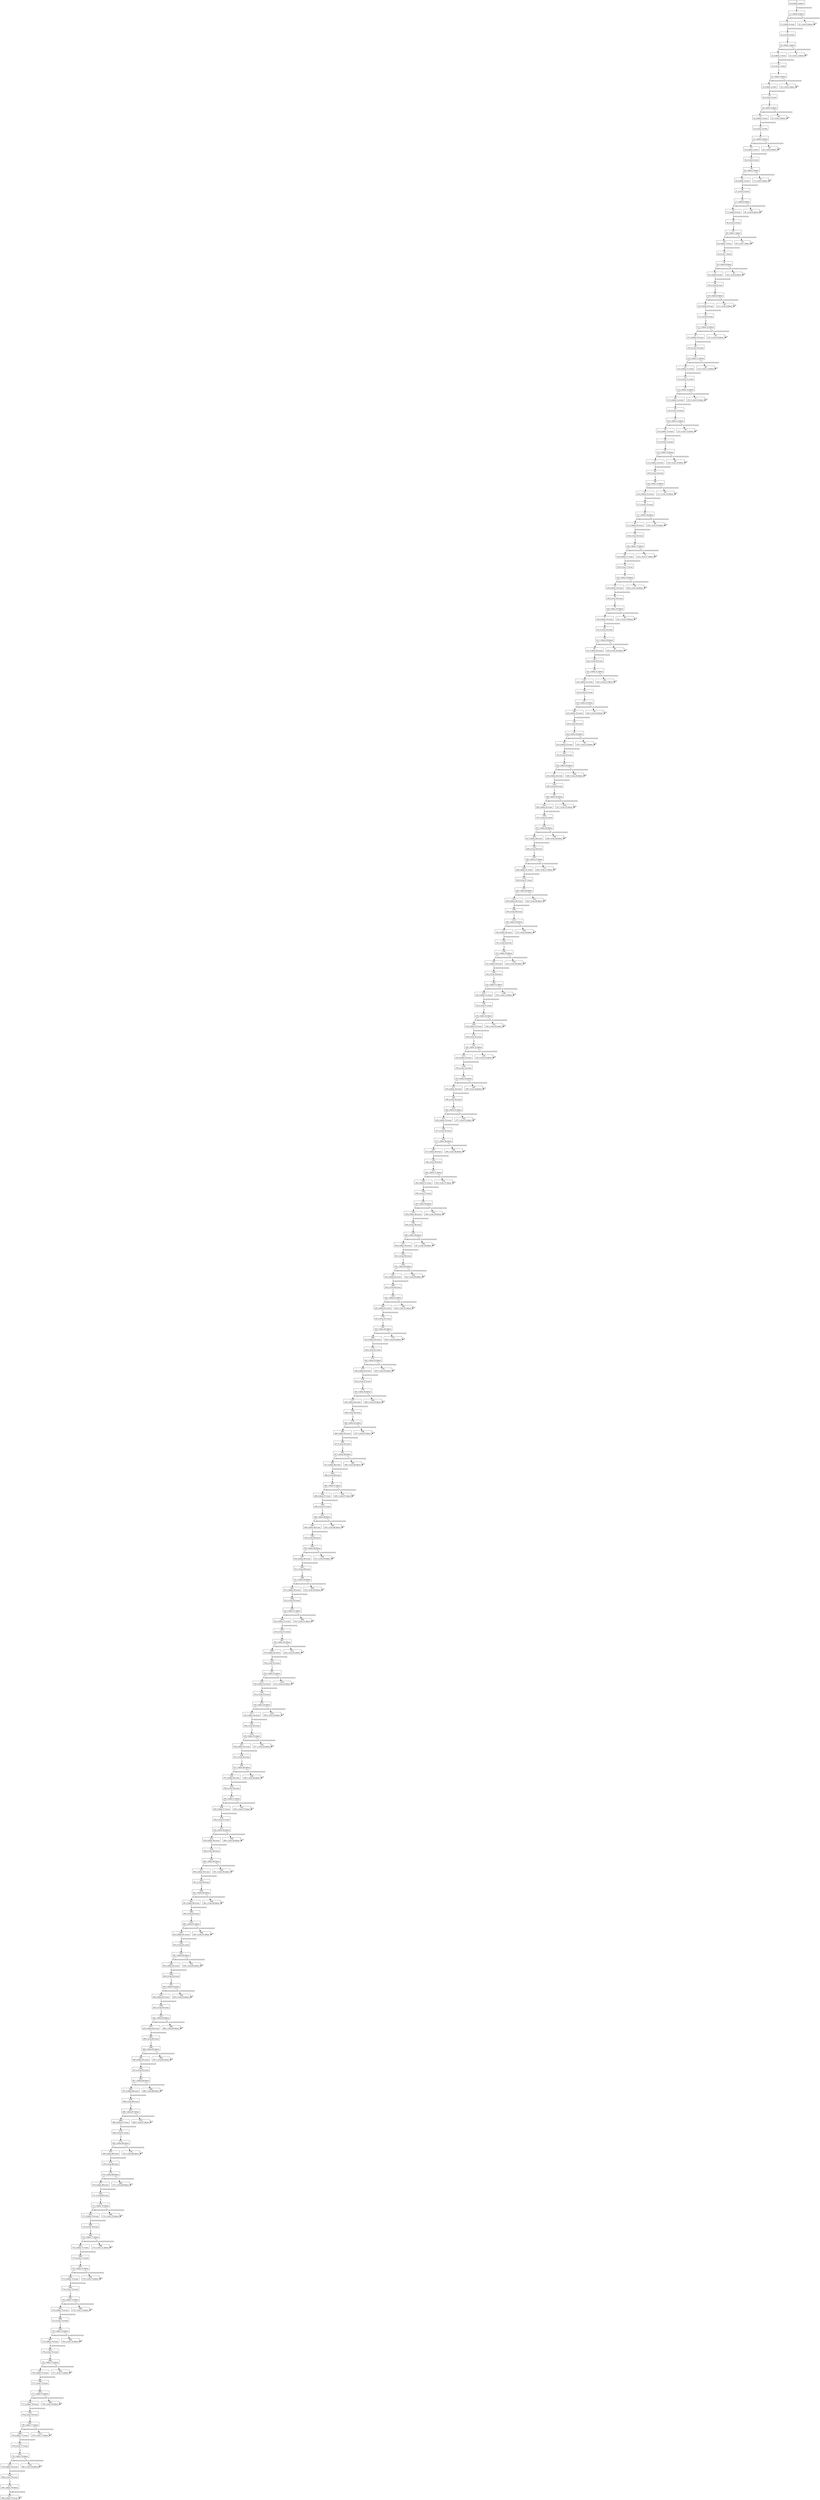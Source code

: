 digraph R {
node [shape=box];
0 -> 1 [ label="0.0333333333333" ];
1 -> 2 [ label="0.0833333333333" ];
1 -> 4 [ label="0.0333333333333" ];
2 -> 6 [ label="0.0333333333333" ];
3 -> 5 [ label="0.0833333333333" ];
3 -> 8 [ label="0.0333333333333" ];
4 -> 4 [ label="1" ];
5 -> 10 [ label="0.0333333333333" ];
6 -> 3 [ label="1" ];
7 -> 9 [ label="0.0833333333333" ];
7 -> 12 [ label="0.0333333333333" ];
8 -> 8 [ label="1" ];
9 -> 14 [ label="0.0333333333333" ];
10 -> 7 [ label="1" ];
11 -> 13 [ label="0.0833333333333" ];
11 -> 16 [ label="0.0333333333333" ];
12 -> 12 [ label="1" ];
13 -> 18 [ label="0.0333333333333" ];
14 -> 11 [ label="1" ];
15 -> 17 [ label="0.0833333333333" ];
15 -> 20 [ label="0.0333333333333" ];
16 -> 16 [ label="1" ];
17 -> 22 [ label="0.0333333333333" ];
18 -> 15 [ label="1" ];
19 -> 21 [ label="0.0833333333333" ];
19 -> 24 [ label="0.0333333333333" ];
20 -> 20 [ label="1" ];
21 -> 26 [ label="0.0333333333333" ];
22 -> 19 [ label="1" ];
23 -> 25 [ label="0.0833333333333" ];
23 -> 28 [ label="0.0333333333333" ];
24 -> 24 [ label="1" ];
25 -> 30 [ label="0.0333333333333" ];
26 -> 23 [ label="1" ];
27 -> 29 [ label="0.0833333333333" ];
27 -> 32 [ label="0.0333333333333" ];
28 -> 28 [ label="1" ];
29 -> 34 [ label="0.0333333333333" ];
30 -> 27 [ label="1" ];
31 -> 33 [ label="0.0833333333333" ];
31 -> 36 [ label="0.0333333333333" ];
32 -> 32 [ label="1" ];
33 -> 38 [ label="0.0333333333333" ];
34 -> 31 [ label="1" ];
35 -> 37 [ label="0.0833333333333" ];
35 -> 40 [ label="0.0333333333333" ];
36 -> 36 [ label="1" ];
37 -> 42 [ label="0.0333333333333" ];
38 -> 35 [ label="1" ];
39 -> 41 [ label="0.0833333333333" ];
39 -> 44 [ label="0.0333333333333" ];
40 -> 40 [ label="1" ];
41 -> 46 [ label="0.0333333333333" ];
42 -> 39 [ label="1" ];
43 -> 45 [ label="0.0833333333333" ];
43 -> 48 [ label="0.0333333333333" ];
44 -> 44 [ label="1" ];
45 -> 50 [ label="0.0333333333333" ];
46 -> 43 [ label="1" ];
47 -> 49 [ label="0.0833333333333" ];
47 -> 52 [ label="0.0333333333333" ];
48 -> 48 [ label="1" ];
49 -> 54 [ label="0.0333333333333" ];
50 -> 47 [ label="1" ];
51 -> 53 [ label="0.0833333333333" ];
51 -> 56 [ label="0.0333333333333" ];
52 -> 52 [ label="1" ];
53 -> 58 [ label="0.0333333333333" ];
54 -> 51 [ label="1" ];
55 -> 57 [ label="0.0833333333333" ];
55 -> 60 [ label="0.0333333333333" ];
56 -> 56 [ label="1" ];
57 -> 62 [ label="0.0333333333333" ];
58 -> 55 [ label="1" ];
59 -> 61 [ label="0.0833333333333" ];
59 -> 64 [ label="0.0333333333333" ];
60 -> 60 [ label="1" ];
61 -> 66 [ label="0.0333333333333" ];
62 -> 59 [ label="1" ];
63 -> 65 [ label="0.0833333333333" ];
63 -> 68 [ label="0.0333333333333" ];
64 -> 64 [ label="1" ];
65 -> 70 [ label="0.0333333333333" ];
66 -> 63 [ label="1" ];
67 -> 69 [ label="0.0833333333333" ];
67 -> 72 [ label="0.0333333333333" ];
68 -> 68 [ label="1" ];
69 -> 74 [ label="0.0333333333333" ];
70 -> 67 [ label="1" ];
71 -> 73 [ label="0.0833333333333" ];
71 -> 76 [ label="0.0333333333333" ];
72 -> 72 [ label="1" ];
73 -> 78 [ label="0.0333333333333" ];
74 -> 71 [ label="1" ];
75 -> 77 [ label="0.0833333333333" ];
75 -> 80 [ label="0.0333333333333" ];
76 -> 76 [ label="1" ];
77 -> 82 [ label="0.0333333333333" ];
78 -> 75 [ label="1" ];
79 -> 81 [ label="0.0833333333333" ];
79 -> 84 [ label="0.0333333333333" ];
80 -> 80 [ label="1" ];
81 -> 86 [ label="0.0333333333333" ];
82 -> 79 [ label="1" ];
83 -> 85 [ label="0.0833333333333" ];
83 -> 88 [ label="0.0333333333333" ];
84 -> 84 [ label="1" ];
85 -> 90 [ label="0.0333333333333" ];
86 -> 83 [ label="1" ];
87 -> 89 [ label="0.0833333333333" ];
87 -> 92 [ label="0.0333333333333" ];
88 -> 88 [ label="1" ];
89 -> 94 [ label="0.0333333333333" ];
90 -> 87 [ label="1" ];
91 -> 93 [ label="0.0833333333333" ];
91 -> 96 [ label="0.0333333333333" ];
92 -> 92 [ label="1" ];
93 -> 98 [ label="0.0333333333333" ];
94 -> 91 [ label="1" ];
95 -> 97 [ label="0.0833333333333" ];
95 -> 100 [ label="0.0333333333333" ];
96 -> 96 [ label="1" ];
97 -> 102 [ label="0.0333333333333" ];
98 -> 95 [ label="1" ];
99 -> 101 [ label="0.0833333333333" ];
99 -> 104 [ label="0.0333333333333" ];
100 -> 100 [ label="1" ];
101 -> 106 [ label="0.0333333333333" ];
102 -> 99 [ label="1" ];
103 -> 105 [ label="0.0833333333333" ];
103 -> 108 [ label="0.0333333333333" ];
104 -> 104 [ label="1" ];
105 -> 110 [ label="0.0333333333333" ];
106 -> 103 [ label="1" ];
107 -> 109 [ label="0.0833333333333" ];
107 -> 112 [ label="0.0333333333333" ];
108 -> 108 [ label="1" ];
109 -> 114 [ label="0.0333333333333" ];
110 -> 107 [ label="1" ];
111 -> 113 [ label="0.0833333333333" ];
111 -> 116 [ label="0.0333333333333" ];
112 -> 112 [ label="1" ];
113 -> 118 [ label="0.0333333333333" ];
114 -> 111 [ label="1" ];
115 -> 117 [ label="0.0833333333333" ];
115 -> 120 [ label="0.0333333333333" ];
116 -> 116 [ label="1" ];
117 -> 122 [ label="0.0333333333333" ];
118 -> 115 [ label="1" ];
119 -> 121 [ label="0.0833333333333" ];
119 -> 124 [ label="0.0333333333333" ];
120 -> 120 [ label="1" ];
121 -> 126 [ label="0.0333333333333" ];
122 -> 119 [ label="1" ];
123 -> 125 [ label="0.0833333333333" ];
123 -> 128 [ label="0.0333333333333" ];
124 -> 124 [ label="1" ];
125 -> 130 [ label="0.0333333333333" ];
126 -> 123 [ label="1" ];
127 -> 129 [ label="0.0833333333333" ];
127 -> 132 [ label="0.0333333333333" ];
128 -> 128 [ label="1" ];
129 -> 134 [ label="0.0333333333333" ];
130 -> 127 [ label="1" ];
131 -> 133 [ label="0.0833333333333" ];
131 -> 136 [ label="0.0333333333333" ];
132 -> 132 [ label="1" ];
133 -> 138 [ label="0.0333333333333" ];
134 -> 131 [ label="1" ];
135 -> 137 [ label="0.0833333333333" ];
135 -> 140 [ label="0.0333333333333" ];
136 -> 136 [ label="1" ];
137 -> 142 [ label="0.0333333333333" ];
138 -> 135 [ label="1" ];
139 -> 141 [ label="0.0833333333333" ];
139 -> 144 [ label="0.0333333333333" ];
140 -> 140 [ label="1" ];
141 -> 146 [ label="0.0333333333333" ];
142 -> 139 [ label="1" ];
143 -> 145 [ label="0.0833333333333" ];
143 -> 148 [ label="0.0333333333333" ];
144 -> 144 [ label="1" ];
145 -> 150 [ label="0.0333333333333" ];
146 -> 143 [ label="1" ];
147 -> 149 [ label="0.0833333333333" ];
147 -> 152 [ label="0.0333333333333" ];
148 -> 148 [ label="1" ];
149 -> 154 [ label="0.0333333333333" ];
150 -> 147 [ label="1" ];
151 -> 153 [ label="0.0833333333333" ];
151 -> 156 [ label="0.0333333333333" ];
152 -> 152 [ label="1" ];
153 -> 158 [ label="0.0333333333333" ];
154 -> 151 [ label="1" ];
155 -> 157 [ label="0.0833333333333" ];
155 -> 160 [ label="0.0333333333333" ];
156 -> 156 [ label="1" ];
157 -> 162 [ label="0.0333333333333" ];
158 -> 155 [ label="1" ];
159 -> 161 [ label="0.0833333333333" ];
159 -> 164 [ label="0.0333333333333" ];
160 -> 160 [ label="1" ];
161 -> 166 [ label="0.0333333333333" ];
162 -> 159 [ label="1" ];
163 -> 165 [ label="0.0833333333333" ];
163 -> 168 [ label="0.0333333333333" ];
164 -> 164 [ label="1" ];
165 -> 170 [ label="0.0333333333333" ];
166 -> 163 [ label="1" ];
167 -> 169 [ label="0.0833333333333" ];
167 -> 172 [ label="0.0333333333333" ];
168 -> 168 [ label="1" ];
169 -> 174 [ label="0.0333333333333" ];
170 -> 167 [ label="1" ];
171 -> 173 [ label="0.0833333333333" ];
171 -> 176 [ label="0.0333333333333" ];
172 -> 172 [ label="1" ];
173 -> 178 [ label="0.0333333333333" ];
174 -> 171 [ label="1" ];
175 -> 177 [ label="0.0833333333333" ];
175 -> 180 [ label="0.0333333333333" ];
176 -> 176 [ label="1" ];
177 -> 182 [ label="0.0333333333333" ];
178 -> 175 [ label="1" ];
179 -> 181 [ label="0.0833333333333" ];
179 -> 184 [ label="0.0333333333333" ];
180 -> 180 [ label="1" ];
181 -> 186 [ label="0.0333333333333" ];
182 -> 179 [ label="1" ];
183 -> 185 [ label="0.0833333333333" ];
183 -> 188 [ label="0.0333333333333" ];
184 -> 184 [ label="1" ];
185 -> 190 [ label="0.0333333333333" ];
186 -> 183 [ label="1" ];
187 -> 189 [ label="0.0833333333333" ];
187 -> 192 [ label="0.0333333333333" ];
188 -> 188 [ label="1" ];
189 -> 194 [ label="0.0333333333333" ];
190 -> 187 [ label="1" ];
191 -> 193 [ label="0.0833333333333" ];
191 -> 196 [ label="0.0333333333333" ];
192 -> 192 [ label="1" ];
193 -> 198 [ label="0.0333333333333" ];
194 -> 191 [ label="1" ];
195 -> 197 [ label="0.0833333333333" ];
195 -> 200 [ label="0.0333333333333" ];
196 -> 196 [ label="1" ];
197 -> 202 [ label="0.0333333333333" ];
198 -> 195 [ label="1" ];
199 -> 201 [ label="0.0833333333333" ];
199 -> 204 [ label="0.0333333333333" ];
200 -> 200 [ label="1" ];
201 -> 206 [ label="0.0333333333333" ];
202 -> 199 [ label="1" ];
203 -> 205 [ label="0.0833333333333" ];
203 -> 208 [ label="0.0333333333333" ];
204 -> 204 [ label="1" ];
205 -> 210 [ label="0.0333333333333" ];
206 -> 203 [ label="1" ];
207 -> 209 [ label="0.0833333333333" ];
207 -> 212 [ label="0.0333333333333" ];
208 -> 208 [ label="1" ];
209 -> 214 [ label="0.0333333333333" ];
210 -> 207 [ label="1" ];
211 -> 213 [ label="0.0833333333333" ];
211 -> 216 [ label="0.0333333333333" ];
212 -> 212 [ label="1" ];
213 -> 218 [ label="0.0333333333333" ];
214 -> 211 [ label="1" ];
215 -> 217 [ label="0.0833333333333" ];
215 -> 220 [ label="0.0333333333333" ];
216 -> 216 [ label="1" ];
217 -> 222 [ label="0.0333333333333" ];
218 -> 215 [ label="1" ];
219 -> 221 [ label="0.0833333333333" ];
219 -> 224 [ label="0.0333333333333" ];
220 -> 220 [ label="1" ];
221 -> 226 [ label="0.0333333333333" ];
222 -> 219 [ label="1" ];
223 -> 225 [ label="0.0833333333333" ];
223 -> 228 [ label="0.0333333333333" ];
224 -> 224 [ label="1" ];
225 -> 230 [ label="0.0333333333333" ];
226 -> 223 [ label="1" ];
227 -> 229 [ label="0.0833333333333" ];
227 -> 232 [ label="0.0333333333333" ];
228 -> 228 [ label="1" ];
229 -> 234 [ label="0.0333333333333" ];
230 -> 227 [ label="1" ];
231 -> 233 [ label="0.0833333333333" ];
231 -> 236 [ label="0.0333333333333" ];
232 -> 232 [ label="1" ];
233 -> 238 [ label="0.0333333333333" ];
234 -> 231 [ label="1" ];
235 -> 237 [ label="0.0833333333333" ];
235 -> 240 [ label="0.0333333333333" ];
236 -> 236 [ label="1" ];
237 -> 242 [ label="0.0333333333333" ];
238 -> 235 [ label="1" ];
239 -> 241 [ label="0.0833333333333" ];
239 -> 244 [ label="0.0333333333333" ];
240 -> 240 [ label="1" ];
241 -> 246 [ label="0.0333333333333" ];
242 -> 239 [ label="1" ];
243 -> 245 [ label="0.0833333333333" ];
243 -> 248 [ label="0.0333333333333" ];
244 -> 244 [ label="1" ];
245 -> 250 [ label="0.0333333333333" ];
246 -> 243 [ label="1" ];
247 -> 249 [ label="0.0833333333333" ];
247 -> 252 [ label="0.0333333333333" ];
248 -> 248 [ label="1" ];
249 -> 254 [ label="0.0333333333333" ];
250 -> 247 [ label="1" ];
251 -> 253 [ label="0.0833333333333" ];
251 -> 256 [ label="0.0333333333333" ];
252 -> 252 [ label="1" ];
253 -> 258 [ label="0.0333333333333" ];
254 -> 251 [ label="1" ];
255 -> 257 [ label="0.0833333333333" ];
255 -> 260 [ label="0.0333333333333" ];
256 -> 256 [ label="1" ];
257 -> 262 [ label="0.0333333333333" ];
258 -> 255 [ label="1" ];
259 -> 261 [ label="0.0833333333333" ];
259 -> 264 [ label="0.0333333333333" ];
260 -> 260 [ label="1" ];
261 -> 266 [ label="0.0333333333333" ];
262 -> 259 [ label="1" ];
263 -> 265 [ label="0.0833333333333" ];
263 -> 268 [ label="0.0333333333333" ];
264 -> 264 [ label="1" ];
265 -> 270 [ label="0.0333333333333" ];
266 -> 263 [ label="1" ];
267 -> 269 [ label="0.0833333333333" ];
267 -> 272 [ label="0.0333333333333" ];
268 -> 268 [ label="1" ];
269 -> 274 [ label="0.0333333333333" ];
270 -> 267 [ label="1" ];
271 -> 273 [ label="0.0833333333333" ];
271 -> 276 [ label="0.0333333333333" ];
272 -> 272 [ label="1" ];
273 -> 278 [ label="0.0333333333333" ];
274 -> 271 [ label="1" ];
275 -> 277 [ label="0.0833333333333" ];
275 -> 280 [ label="0.0333333333333" ];
276 -> 276 [ label="1" ];
277 -> 282 [ label="0.0333333333333" ];
278 -> 275 [ label="1" ];
279 -> 281 [ label="0.0833333333333" ];
279 -> 284 [ label="0.0333333333333" ];
280 -> 280 [ label="1" ];
281 -> 286 [ label="0.0333333333333" ];
282 -> 279 [ label="1" ];
283 -> 285 [ label="0.0833333333333" ];
283 -> 288 [ label="0.0333333333333" ];
284 -> 284 [ label="1" ];
285 -> 290 [ label="0.0333333333333" ];
286 -> 283 [ label="1" ];
287 -> 289 [ label="0.0833333333333" ];
287 -> 292 [ label="0.0333333333333" ];
288 -> 288 [ label="1" ];
289 -> 294 [ label="0.0333333333333" ];
290 -> 287 [ label="1" ];
291 -> 293 [ label="0.0833333333333" ];
291 -> 296 [ label="0.0333333333333" ];
292 -> 292 [ label="1" ];
293 -> 298 [ label="0.0333333333333" ];
294 -> 291 [ label="1" ];
295 -> 297 [ label="0.0833333333333" ];
295 -> 300 [ label="0.0333333333333" ];
296 -> 296 [ label="1" ];
297 -> 302 [ label="0.0333333333333" ];
298 -> 295 [ label="1" ];
299 -> 301 [ label="0.0833333333333" ];
299 -> 304 [ label="0.0333333333333" ];
300 -> 300 [ label="1" ];
301 -> 306 [ label="0.0333333333333" ];
302 -> 299 [ label="1" ];
303 -> 305 [ label="0.0833333333333" ];
303 -> 308 [ label="0.0333333333333" ];
304 -> 304 [ label="1" ];
305 -> 310 [ label="0.0333333333333" ];
306 -> 303 [ label="1" ];
307 -> 309 [ label="0.0833333333333" ];
307 -> 312 [ label="0.0333333333333" ];
308 -> 308 [ label="1" ];
309 -> 314 [ label="0.0333333333333" ];
310 -> 307 [ label="1" ];
311 -> 313 [ label="0.0833333333333" ];
311 -> 316 [ label="0.0333333333333" ];
312 -> 312 [ label="1" ];
313 -> 318 [ label="0.0333333333333" ];
314 -> 311 [ label="1" ];
315 -> 317 [ label="0.0833333333333" ];
316 -> 316 [ label="1" ];
317 -> 317 [ label="1" ];
318 -> 315 [ label="1" ];
0 [label="0\n(0,0,false,0,false)"];
1 [label="1\n(1,1,false,0,false)"];
2 [label="2\n(1,2,false,0,true)"];
3 [label="3\n(2,1,false,1,false)"];
4 [label="4\n(2,1,true,0,false)"];
5 [label="5\n(2,2,false,1,true)"];
6 [label="6\n(2,2,true,0,true)"];
7 [label="7\n(3,1,false,2,false)"];
8 [label="8\n(3,1,true,1,false)"];
9 [label="9\n(3,2,false,2,true)"];
10 [label="10\n(3,2,true,1,true)"];
11 [label="11\n(4,1,false,3,false)"];
12 [label="12\n(4,1,true,2,false)"];
13 [label="13\n(4,2,false,3,true)"];
14 [label="14\n(4,2,true,2,true)"];
15 [label="15\n(5,1,false,4,false)"];
16 [label="16\n(5,1,true,3,false)"];
17 [label="17\n(5,2,false,4,true)"];
18 [label="18\n(5,2,true,3,true)"];
19 [label="19\n(6,1,false,5,false)"];
20 [label="20\n(6,1,true,4,false)"];
21 [label="21\n(6,2,false,5,true)"];
22 [label="22\n(6,2,true,4,true)"];
23 [label="23\n(7,1,false,6,false)"];
24 [label="24\n(7,1,true,5,false)"];
25 [label="25\n(7,2,false,6,true)"];
26 [label="26\n(7,2,true,5,true)"];
27 [label="27\n(8,1,false,7,false)"];
28 [label="28\n(8,1,true,6,false)"];
29 [label="29\n(8,2,false,7,true)"];
30 [label="30\n(8,2,true,6,true)"];
31 [label="31\n(9,1,false,8,false)"];
32 [label="32\n(9,1,true,7,false)"];
33 [label="33\n(9,2,false,8,true)"];
34 [label="34\n(9,2,true,7,true)"];
35 [label="35\n(10,1,false,9,false)"];
36 [label="36\n(10,1,true,8,false)"];
37 [label="37\n(10,2,false,9,true)"];
38 [label="38\n(10,2,true,8,true)"];
39 [label="39\n(11,1,false,10,false)"];
40 [label="40\n(11,1,true,9,false)"];
41 [label="41\n(11,2,false,10,true)"];
42 [label="42\n(11,2,true,9,true)"];
43 [label="43\n(12,1,false,11,false)"];
44 [label="44\n(12,1,true,10,false)"];
45 [label="45\n(12,2,false,11,true)"];
46 [label="46\n(12,2,true,10,true)"];
47 [label="47\n(13,1,false,12,false)"];
48 [label="48\n(13,1,true,11,false)"];
49 [label="49\n(13,2,false,12,true)"];
50 [label="50\n(13,2,true,11,true)"];
51 [label="51\n(14,1,false,13,false)"];
52 [label="52\n(14,1,true,12,false)"];
53 [label="53\n(14,2,false,13,true)"];
54 [label="54\n(14,2,true,12,true)"];
55 [label="55\n(15,1,false,14,false)"];
56 [label="56\n(15,1,true,13,false)"];
57 [label="57\n(15,2,false,14,true)"];
58 [label="58\n(15,2,true,13,true)"];
59 [label="59\n(16,1,false,15,false)"];
60 [label="60\n(16,1,true,14,false)"];
61 [label="61\n(16,2,false,15,true)"];
62 [label="62\n(16,2,true,14,true)"];
63 [label="63\n(17,1,false,16,false)"];
64 [label="64\n(17,1,true,15,false)"];
65 [label="65\n(17,2,false,16,true)"];
66 [label="66\n(17,2,true,15,true)"];
67 [label="67\n(18,1,false,17,false)"];
68 [label="68\n(18,1,true,16,false)"];
69 [label="69\n(18,2,false,17,true)"];
70 [label="70\n(18,2,true,16,true)"];
71 [label="71\n(19,1,false,18,false)"];
72 [label="72\n(19,1,true,17,false)"];
73 [label="73\n(19,2,false,18,true)"];
74 [label="74\n(19,2,true,17,true)"];
75 [label="75\n(20,1,false,19,false)"];
76 [label="76\n(20,1,true,18,false)"];
77 [label="77\n(20,2,false,19,true)"];
78 [label="78\n(20,2,true,18,true)"];
79 [label="79\n(21,1,false,20,false)"];
80 [label="80\n(21,1,true,19,false)"];
81 [label="81\n(21,2,false,20,true)"];
82 [label="82\n(21,2,true,19,true)"];
83 [label="83\n(22,1,false,21,false)"];
84 [label="84\n(22,1,true,20,false)"];
85 [label="85\n(22,2,false,21,true)"];
86 [label="86\n(22,2,true,20,true)"];
87 [label="87\n(23,1,false,22,false)"];
88 [label="88\n(23,1,true,21,false)"];
89 [label="89\n(23,2,false,22,true)"];
90 [label="90\n(23,2,true,21,true)"];
91 [label="91\n(24,1,false,23,false)"];
92 [label="92\n(24,1,true,22,false)"];
93 [label="93\n(24,2,false,23,true)"];
94 [label="94\n(24,2,true,22,true)"];
95 [label="95\n(25,1,false,24,false)"];
96 [label="96\n(25,1,true,23,false)"];
97 [label="97\n(25,2,false,24,true)"];
98 [label="98\n(25,2,true,23,true)"];
99 [label="99\n(26,1,false,25,false)"];
100 [label="100\n(26,1,true,24,false)"];
101 [label="101\n(26,2,false,25,true)"];
102 [label="102\n(26,2,true,24,true)"];
103 [label="103\n(27,1,false,26,false)"];
104 [label="104\n(27,1,true,25,false)"];
105 [label="105\n(27,2,false,26,true)"];
106 [label="106\n(27,2,true,25,true)"];
107 [label="107\n(28,1,false,27,false)"];
108 [label="108\n(28,1,true,26,false)"];
109 [label="109\n(28,2,false,27,true)"];
110 [label="110\n(28,2,true,26,true)"];
111 [label="111\n(29,1,false,28,false)"];
112 [label="112\n(29,1,true,27,false)"];
113 [label="113\n(29,2,false,28,true)"];
114 [label="114\n(29,2,true,27,true)"];
115 [label="115\n(30,1,false,29,false)"];
116 [label="116\n(30,1,true,28,false)"];
117 [label="117\n(30,2,false,29,true)"];
118 [label="118\n(30,2,true,28,true)"];
119 [label="119\n(31,1,false,30,false)"];
120 [label="120\n(31,1,true,29,false)"];
121 [label="121\n(31,2,false,30,true)"];
122 [label="122\n(31,2,true,29,true)"];
123 [label="123\n(32,1,false,31,false)"];
124 [label="124\n(32,1,true,30,false)"];
125 [label="125\n(32,2,false,31,true)"];
126 [label="126\n(32,2,true,30,true)"];
127 [label="127\n(33,1,false,32,false)"];
128 [label="128\n(33,1,true,31,false)"];
129 [label="129\n(33,2,false,32,true)"];
130 [label="130\n(33,2,true,31,true)"];
131 [label="131\n(34,1,false,33,false)"];
132 [label="132\n(34,1,true,32,false)"];
133 [label="133\n(34,2,false,33,true)"];
134 [label="134\n(34,2,true,32,true)"];
135 [label="135\n(35,1,false,34,false)"];
136 [label="136\n(35,1,true,33,false)"];
137 [label="137\n(35,2,false,34,true)"];
138 [label="138\n(35,2,true,33,true)"];
139 [label="139\n(36,1,false,35,false)"];
140 [label="140\n(36,1,true,34,false)"];
141 [label="141\n(36,2,false,35,true)"];
142 [label="142\n(36,2,true,34,true)"];
143 [label="143\n(37,1,false,36,false)"];
144 [label="144\n(37,1,true,35,false)"];
145 [label="145\n(37,2,false,36,true)"];
146 [label="146\n(37,2,true,35,true)"];
147 [label="147\n(38,1,false,37,false)"];
148 [label="148\n(38,1,true,36,false)"];
149 [label="149\n(38,2,false,37,true)"];
150 [label="150\n(38,2,true,36,true)"];
151 [label="151\n(39,1,false,38,false)"];
152 [label="152\n(39,1,true,37,false)"];
153 [label="153\n(39,2,false,38,true)"];
154 [label="154\n(39,2,true,37,true)"];
155 [label="155\n(40,1,false,39,false)"];
156 [label="156\n(40,1,true,38,false)"];
157 [label="157\n(40,2,false,39,true)"];
158 [label="158\n(40,2,true,38,true)"];
159 [label="159\n(41,1,false,40,false)"];
160 [label="160\n(41,1,true,39,false)"];
161 [label="161\n(41,2,false,40,true)"];
162 [label="162\n(41,2,true,39,true)"];
163 [label="163\n(42,1,false,41,false)"];
164 [label="164\n(42,1,true,40,false)"];
165 [label="165\n(42,2,false,41,true)"];
166 [label="166\n(42,2,true,40,true)"];
167 [label="167\n(43,1,false,42,false)"];
168 [label="168\n(43,1,true,41,false)"];
169 [label="169\n(43,2,false,42,true)"];
170 [label="170\n(43,2,true,41,true)"];
171 [label="171\n(44,1,false,43,false)"];
172 [label="172\n(44,1,true,42,false)"];
173 [label="173\n(44,2,false,43,true)"];
174 [label="174\n(44,2,true,42,true)"];
175 [label="175\n(45,1,false,44,false)"];
176 [label="176\n(45,1,true,43,false)"];
177 [label="177\n(45,2,false,44,true)"];
178 [label="178\n(45,2,true,43,true)"];
179 [label="179\n(46,1,false,45,false)"];
180 [label="180\n(46,1,true,44,false)"];
181 [label="181\n(46,2,false,45,true)"];
182 [label="182\n(46,2,true,44,true)"];
183 [label="183\n(47,1,false,46,false)"];
184 [label="184\n(47,1,true,45,false)"];
185 [label="185\n(47,2,false,46,true)"];
186 [label="186\n(47,2,true,45,true)"];
187 [label="187\n(48,1,false,47,false)"];
188 [label="188\n(48,1,true,46,false)"];
189 [label="189\n(48,2,false,47,true)"];
190 [label="190\n(48,2,true,46,true)"];
191 [label="191\n(49,1,false,48,false)"];
192 [label="192\n(49,1,true,47,false)"];
193 [label="193\n(49,2,false,48,true)"];
194 [label="194\n(49,2,true,47,true)"];
195 [label="195\n(50,1,false,49,false)"];
196 [label="196\n(50,1,true,48,false)"];
197 [label="197\n(50,2,false,49,true)"];
198 [label="198\n(50,2,true,48,true)"];
199 [label="199\n(51,1,false,50,false)"];
200 [label="200\n(51,1,true,49,false)"];
201 [label="201\n(51,2,false,50,true)"];
202 [label="202\n(51,2,true,49,true)"];
203 [label="203\n(52,1,false,51,false)"];
204 [label="204\n(52,1,true,50,false)"];
205 [label="205\n(52,2,false,51,true)"];
206 [label="206\n(52,2,true,50,true)"];
207 [label="207\n(53,1,false,52,false)"];
208 [label="208\n(53,1,true,51,false)"];
209 [label="209\n(53,2,false,52,true)"];
210 [label="210\n(53,2,true,51,true)"];
211 [label="211\n(54,1,false,53,false)"];
212 [label="212\n(54,1,true,52,false)"];
213 [label="213\n(54,2,false,53,true)"];
214 [label="214\n(54,2,true,52,true)"];
215 [label="215\n(55,1,false,54,false)"];
216 [label="216\n(55,1,true,53,false)"];
217 [label="217\n(55,2,false,54,true)"];
218 [label="218\n(55,2,true,53,true)"];
219 [label="219\n(56,1,false,55,false)"];
220 [label="220\n(56,1,true,54,false)"];
221 [label="221\n(56,2,false,55,true)"];
222 [label="222\n(56,2,true,54,true)"];
223 [label="223\n(57,1,false,56,false)"];
224 [label="224\n(57,1,true,55,false)"];
225 [label="225\n(57,2,false,56,true)"];
226 [label="226\n(57,2,true,55,true)"];
227 [label="227\n(58,1,false,57,false)"];
228 [label="228\n(58,1,true,56,false)"];
229 [label="229\n(58,2,false,57,true)"];
230 [label="230\n(58,2,true,56,true)"];
231 [label="231\n(59,1,false,58,false)"];
232 [label="232\n(59,1,true,57,false)"];
233 [label="233\n(59,2,false,58,true)"];
234 [label="234\n(59,2,true,57,true)"];
235 [label="235\n(60,1,false,59,false)"];
236 [label="236\n(60,1,true,58,false)"];
237 [label="237\n(60,2,false,59,true)"];
238 [label="238\n(60,2,true,58,true)"];
239 [label="239\n(61,1,false,60,false)"];
240 [label="240\n(61,1,true,59,false)"];
241 [label="241\n(61,2,false,60,true)"];
242 [label="242\n(61,2,true,59,true)"];
243 [label="243\n(62,1,false,61,false)"];
244 [label="244\n(62,1,true,60,false)"];
245 [label="245\n(62,2,false,61,true)"];
246 [label="246\n(62,2,true,60,true)"];
247 [label="247\n(63,1,false,62,false)"];
248 [label="248\n(63,1,true,61,false)"];
249 [label="249\n(63,2,false,62,true)"];
250 [label="250\n(63,2,true,61,true)"];
251 [label="251\n(64,1,false,63,false)"];
252 [label="252\n(64,1,true,62,false)"];
253 [label="253\n(64,2,false,63,true)"];
254 [label="254\n(64,2,true,62,true)"];
255 [label="255\n(65,1,false,64,false)"];
256 [label="256\n(65,1,true,63,false)"];
257 [label="257\n(65,2,false,64,true)"];
258 [label="258\n(65,2,true,63,true)"];
259 [label="259\n(66,1,false,65,false)"];
260 [label="260\n(66,1,true,64,false)"];
261 [label="261\n(66,2,false,65,true)"];
262 [label="262\n(66,2,true,64,true)"];
263 [label="263\n(67,1,false,66,false)"];
264 [label="264\n(67,1,true,65,false)"];
265 [label="265\n(67,2,false,66,true)"];
266 [label="266\n(67,2,true,65,true)"];
267 [label="267\n(68,1,false,67,false)"];
268 [label="268\n(68,1,true,66,false)"];
269 [label="269\n(68,2,false,67,true)"];
270 [label="270\n(68,2,true,66,true)"];
271 [label="271\n(69,1,false,68,false)"];
272 [label="272\n(69,1,true,67,false)"];
273 [label="273\n(69,2,false,68,true)"];
274 [label="274\n(69,2,true,67,true)"];
275 [label="275\n(70,1,false,69,false)"];
276 [label="276\n(70,1,true,68,false)"];
277 [label="277\n(70,2,false,69,true)"];
278 [label="278\n(70,2,true,68,true)"];
279 [label="279\n(71,1,false,70,false)"];
280 [label="280\n(71,1,true,69,false)"];
281 [label="281\n(71,2,false,70,true)"];
282 [label="282\n(71,2,true,69,true)"];
283 [label="283\n(72,1,false,71,false)"];
284 [label="284\n(72,1,true,70,false)"];
285 [label="285\n(72,2,false,71,true)"];
286 [label="286\n(72,2,true,70,true)"];
287 [label="287\n(73,1,false,72,false)"];
288 [label="288\n(73,1,true,71,false)"];
289 [label="289\n(73,2,false,72,true)"];
290 [label="290\n(73,2,true,71,true)"];
291 [label="291\n(74,1,false,73,false)"];
292 [label="292\n(74,1,true,72,false)"];
293 [label="293\n(74,2,false,73,true)"];
294 [label="294\n(74,2,true,72,true)"];
295 [label="295\n(75,1,false,74,false)"];
296 [label="296\n(75,1,true,73,false)"];
297 [label="297\n(75,2,false,74,true)"];
298 [label="298\n(75,2,true,73,true)"];
299 [label="299\n(76,1,false,75,false)"];
300 [label="300\n(76,1,true,74,false)"];
301 [label="301\n(76,2,false,75,true)"];
302 [label="302\n(76,2,true,74,true)"];
303 [label="303\n(77,1,false,76,false)"];
304 [label="304\n(77,1,true,75,false)"];
305 [label="305\n(77,2,false,76,true)"];
306 [label="306\n(77,2,true,75,true)"];
307 [label="307\n(78,1,false,77,false)"];
308 [label="308\n(78,1,true,76,false)"];
309 [label="309\n(78,2,false,77,true)"];
310 [label="310\n(78,2,true,76,true)"];
311 [label="311\n(79,1,false,78,false)"];
312 [label="312\n(79,1,true,77,false)"];
313 [label="313\n(79,2,false,78,true)"];
314 [label="314\n(79,2,true,77,true)"];
315 [label="315\n(80,1,false,79,false)"];
316 [label="316\n(80,1,true,78,false)"];
317 [label="317\n(80,2,false,79,true)"];
318 [label="318\n(80,2,true,78,true)"];
}
